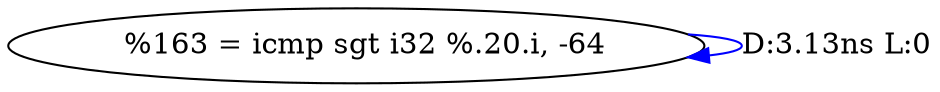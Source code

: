 digraph {
Node0x2effa50[label="  %163 = icmp sgt i32 %.20.i, -64"];
Node0x2effa50 -> Node0x2effa50[label="D:3.13ns L:0",color=blue];
}
